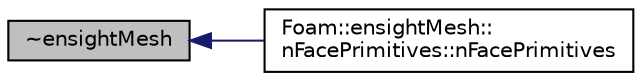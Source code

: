 digraph "~ensightMesh"
{
  bgcolor="transparent";
  edge [fontname="Helvetica",fontsize="10",labelfontname="Helvetica",labelfontsize="10"];
  node [fontname="Helvetica",fontsize="10",shape=record];
  rankdir="LR";
  Node1 [label="~ensightMesh",height=0.2,width=0.4,color="black", fillcolor="grey75", style="filled", fontcolor="black"];
  Node1 -> Node2 [dir="back",color="midnightblue",fontsize="10",style="solid",fontname="Helvetica"];
  Node2 [label="Foam::ensightMesh::\lnFacePrimitives::nFacePrimitives",height=0.2,width=0.4,color="black",URL="$a01625.html#af9358fc72d2468aa8249b38dc4076251"];
}
